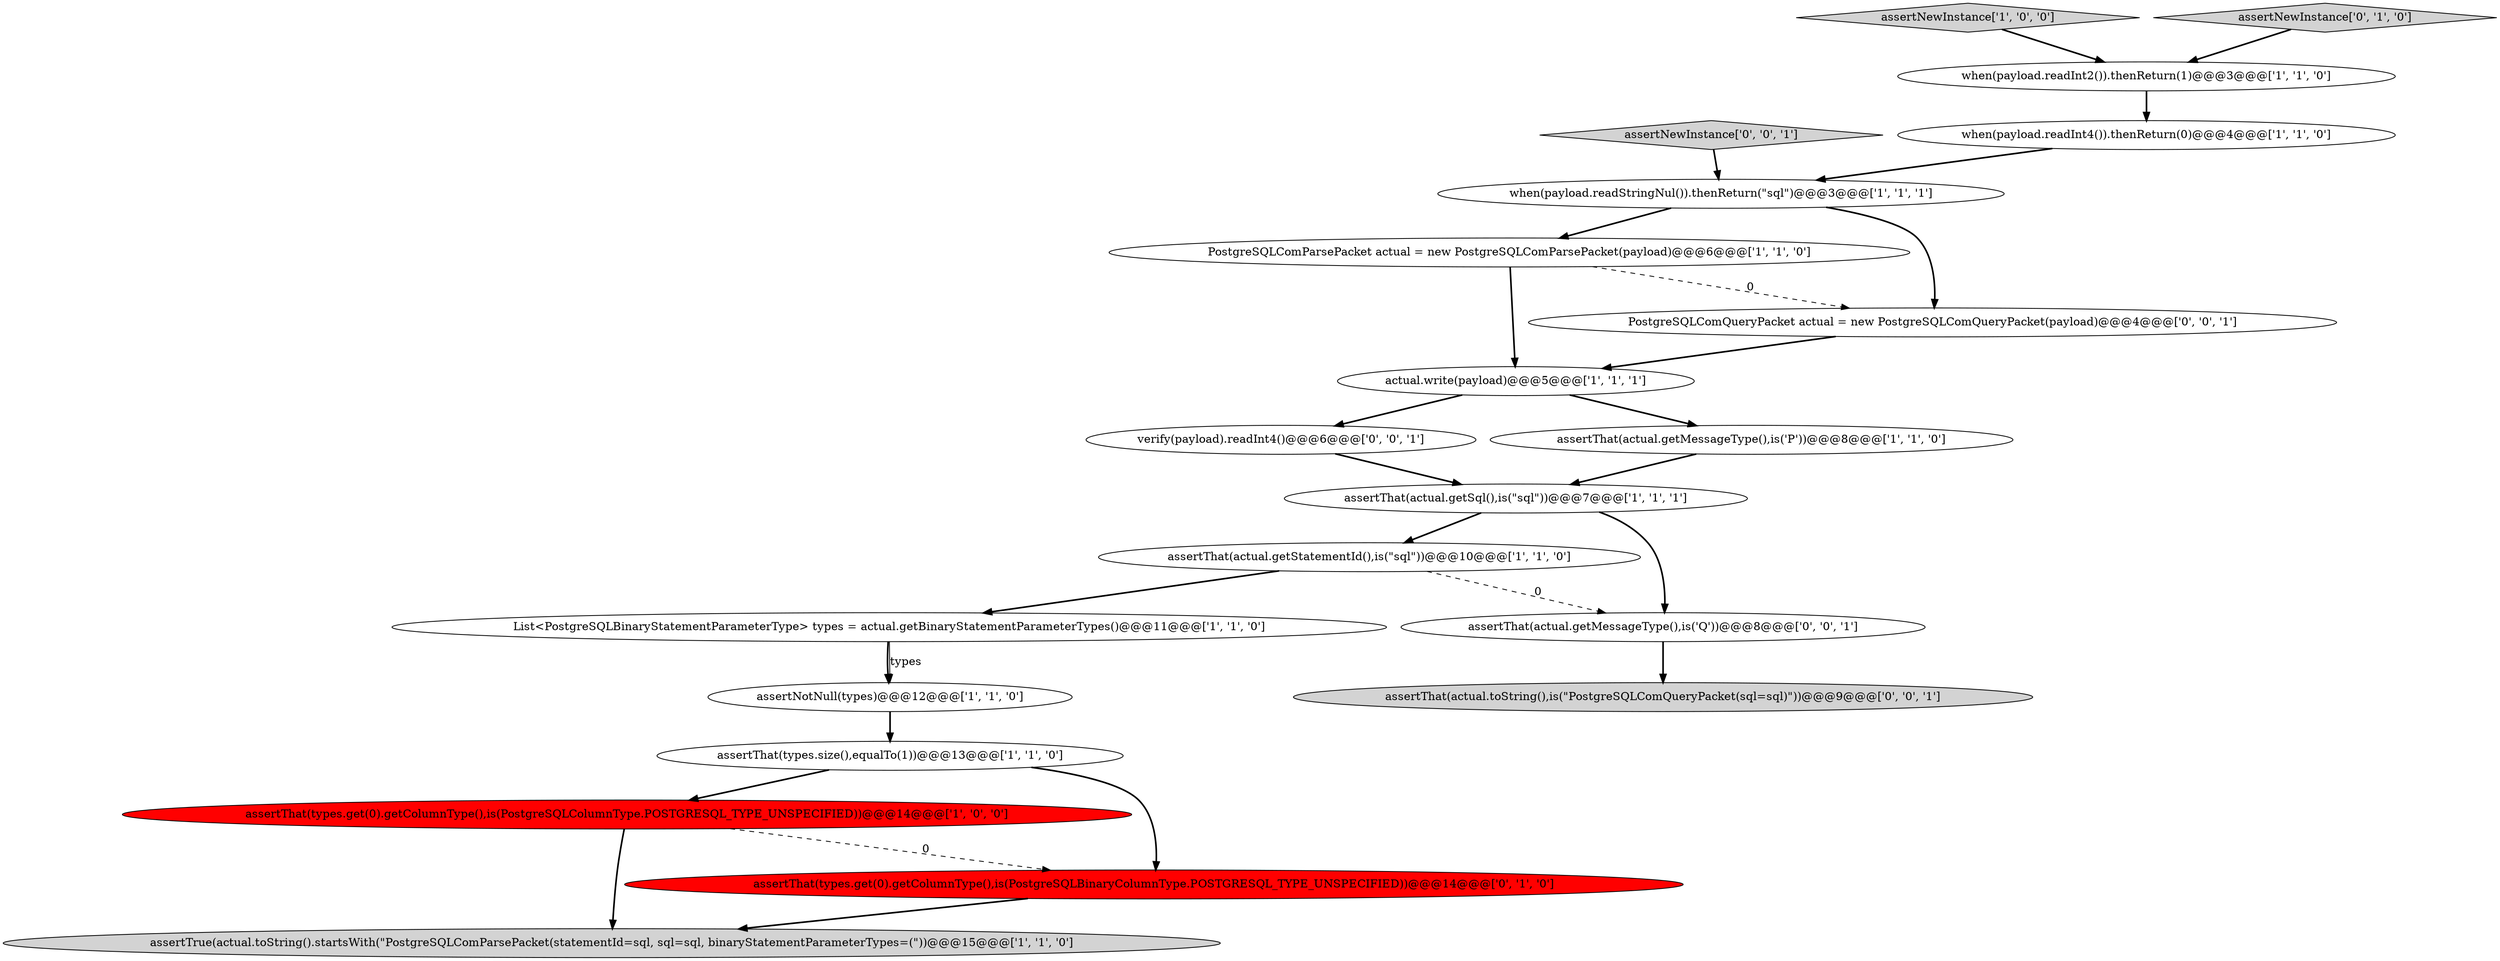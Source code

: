 digraph {
7 [style = filled, label = "assertThat(types.get(0).getColumnType(),is(PostgreSQLColumnType.POSTGRESQL_TYPE_UNSPECIFIED))@@@14@@@['1', '0', '0']", fillcolor = red, shape = ellipse image = "AAA1AAABBB1BBB"];
16 [style = filled, label = "assertNewInstance['0', '0', '1']", fillcolor = lightgray, shape = diamond image = "AAA0AAABBB3BBB"];
10 [style = filled, label = "assertThat(types.size(),equalTo(1))@@@13@@@['1', '1', '0']", fillcolor = white, shape = ellipse image = "AAA0AAABBB1BBB"];
8 [style = filled, label = "assertNewInstance['1', '0', '0']", fillcolor = lightgray, shape = diamond image = "AAA0AAABBB1BBB"];
0 [style = filled, label = "assertThat(actual.getStatementId(),is(\"sql\"))@@@10@@@['1', '1', '0']", fillcolor = white, shape = ellipse image = "AAA0AAABBB1BBB"];
20 [style = filled, label = "verify(payload).readInt4()@@@6@@@['0', '0', '1']", fillcolor = white, shape = ellipse image = "AAA0AAABBB3BBB"];
6 [style = filled, label = "when(payload.readInt2()).thenReturn(1)@@@3@@@['1', '1', '0']", fillcolor = white, shape = ellipse image = "AAA0AAABBB1BBB"];
1 [style = filled, label = "List<PostgreSQLBinaryStatementParameterType> types = actual.getBinaryStatementParameterTypes()@@@11@@@['1', '1', '0']", fillcolor = white, shape = ellipse image = "AAA0AAABBB1BBB"];
12 [style = filled, label = "assertThat(actual.getMessageType(),is('P'))@@@8@@@['1', '1', '0']", fillcolor = white, shape = ellipse image = "AAA0AAABBB1BBB"];
2 [style = filled, label = "when(payload.readStringNul()).thenReturn(\"sql\")@@@3@@@['1', '1', '1']", fillcolor = white, shape = ellipse image = "AAA0AAABBB1BBB"];
5 [style = filled, label = "assertTrue(actual.toString().startsWith(\"PostgreSQLComParsePacket(statementId=sql, sql=sql, binaryStatementParameterTypes=(\"))@@@15@@@['1', '1', '0']", fillcolor = lightgray, shape = ellipse image = "AAA0AAABBB1BBB"];
14 [style = filled, label = "assertThat(types.get(0).getColumnType(),is(PostgreSQLBinaryColumnType.POSTGRESQL_TYPE_UNSPECIFIED))@@@14@@@['0', '1', '0']", fillcolor = red, shape = ellipse image = "AAA1AAABBB2BBB"];
11 [style = filled, label = "when(payload.readInt4()).thenReturn(0)@@@4@@@['1', '1', '0']", fillcolor = white, shape = ellipse image = "AAA0AAABBB1BBB"];
3 [style = filled, label = "actual.write(payload)@@@5@@@['1', '1', '1']", fillcolor = white, shape = ellipse image = "AAA0AAABBB1BBB"];
13 [style = filled, label = "assertThat(actual.getSql(),is(\"sql\"))@@@7@@@['1', '1', '1']", fillcolor = white, shape = ellipse image = "AAA0AAABBB1BBB"];
19 [style = filled, label = "assertThat(actual.getMessageType(),is('Q'))@@@8@@@['0', '0', '1']", fillcolor = white, shape = ellipse image = "AAA0AAABBB3BBB"];
9 [style = filled, label = "PostgreSQLComParsePacket actual = new PostgreSQLComParsePacket(payload)@@@6@@@['1', '1', '0']", fillcolor = white, shape = ellipse image = "AAA0AAABBB1BBB"];
15 [style = filled, label = "assertNewInstance['0', '1', '0']", fillcolor = lightgray, shape = diamond image = "AAA0AAABBB2BBB"];
4 [style = filled, label = "assertNotNull(types)@@@12@@@['1', '1', '0']", fillcolor = white, shape = ellipse image = "AAA0AAABBB1BBB"];
18 [style = filled, label = "assertThat(actual.toString(),is(\"PostgreSQLComQueryPacket(sql=sql)\"))@@@9@@@['0', '0', '1']", fillcolor = lightgray, shape = ellipse image = "AAA0AAABBB3BBB"];
17 [style = filled, label = "PostgreSQLComQueryPacket actual = new PostgreSQLComQueryPacket(payload)@@@4@@@['0', '0', '1']", fillcolor = white, shape = ellipse image = "AAA0AAABBB3BBB"];
2->17 [style = bold, label=""];
4->10 [style = bold, label=""];
1->4 [style = bold, label=""];
19->18 [style = bold, label=""];
20->13 [style = bold, label=""];
10->14 [style = bold, label=""];
7->14 [style = dashed, label="0"];
0->19 [style = dashed, label="0"];
8->6 [style = bold, label=""];
15->6 [style = bold, label=""];
2->9 [style = bold, label=""];
3->12 [style = bold, label=""];
16->2 [style = bold, label=""];
10->7 [style = bold, label=""];
11->2 [style = bold, label=""];
12->13 [style = bold, label=""];
7->5 [style = bold, label=""];
3->20 [style = bold, label=""];
13->19 [style = bold, label=""];
1->4 [style = solid, label="types"];
0->1 [style = bold, label=""];
6->11 [style = bold, label=""];
9->17 [style = dashed, label="0"];
17->3 [style = bold, label=""];
9->3 [style = bold, label=""];
13->0 [style = bold, label=""];
14->5 [style = bold, label=""];
}
